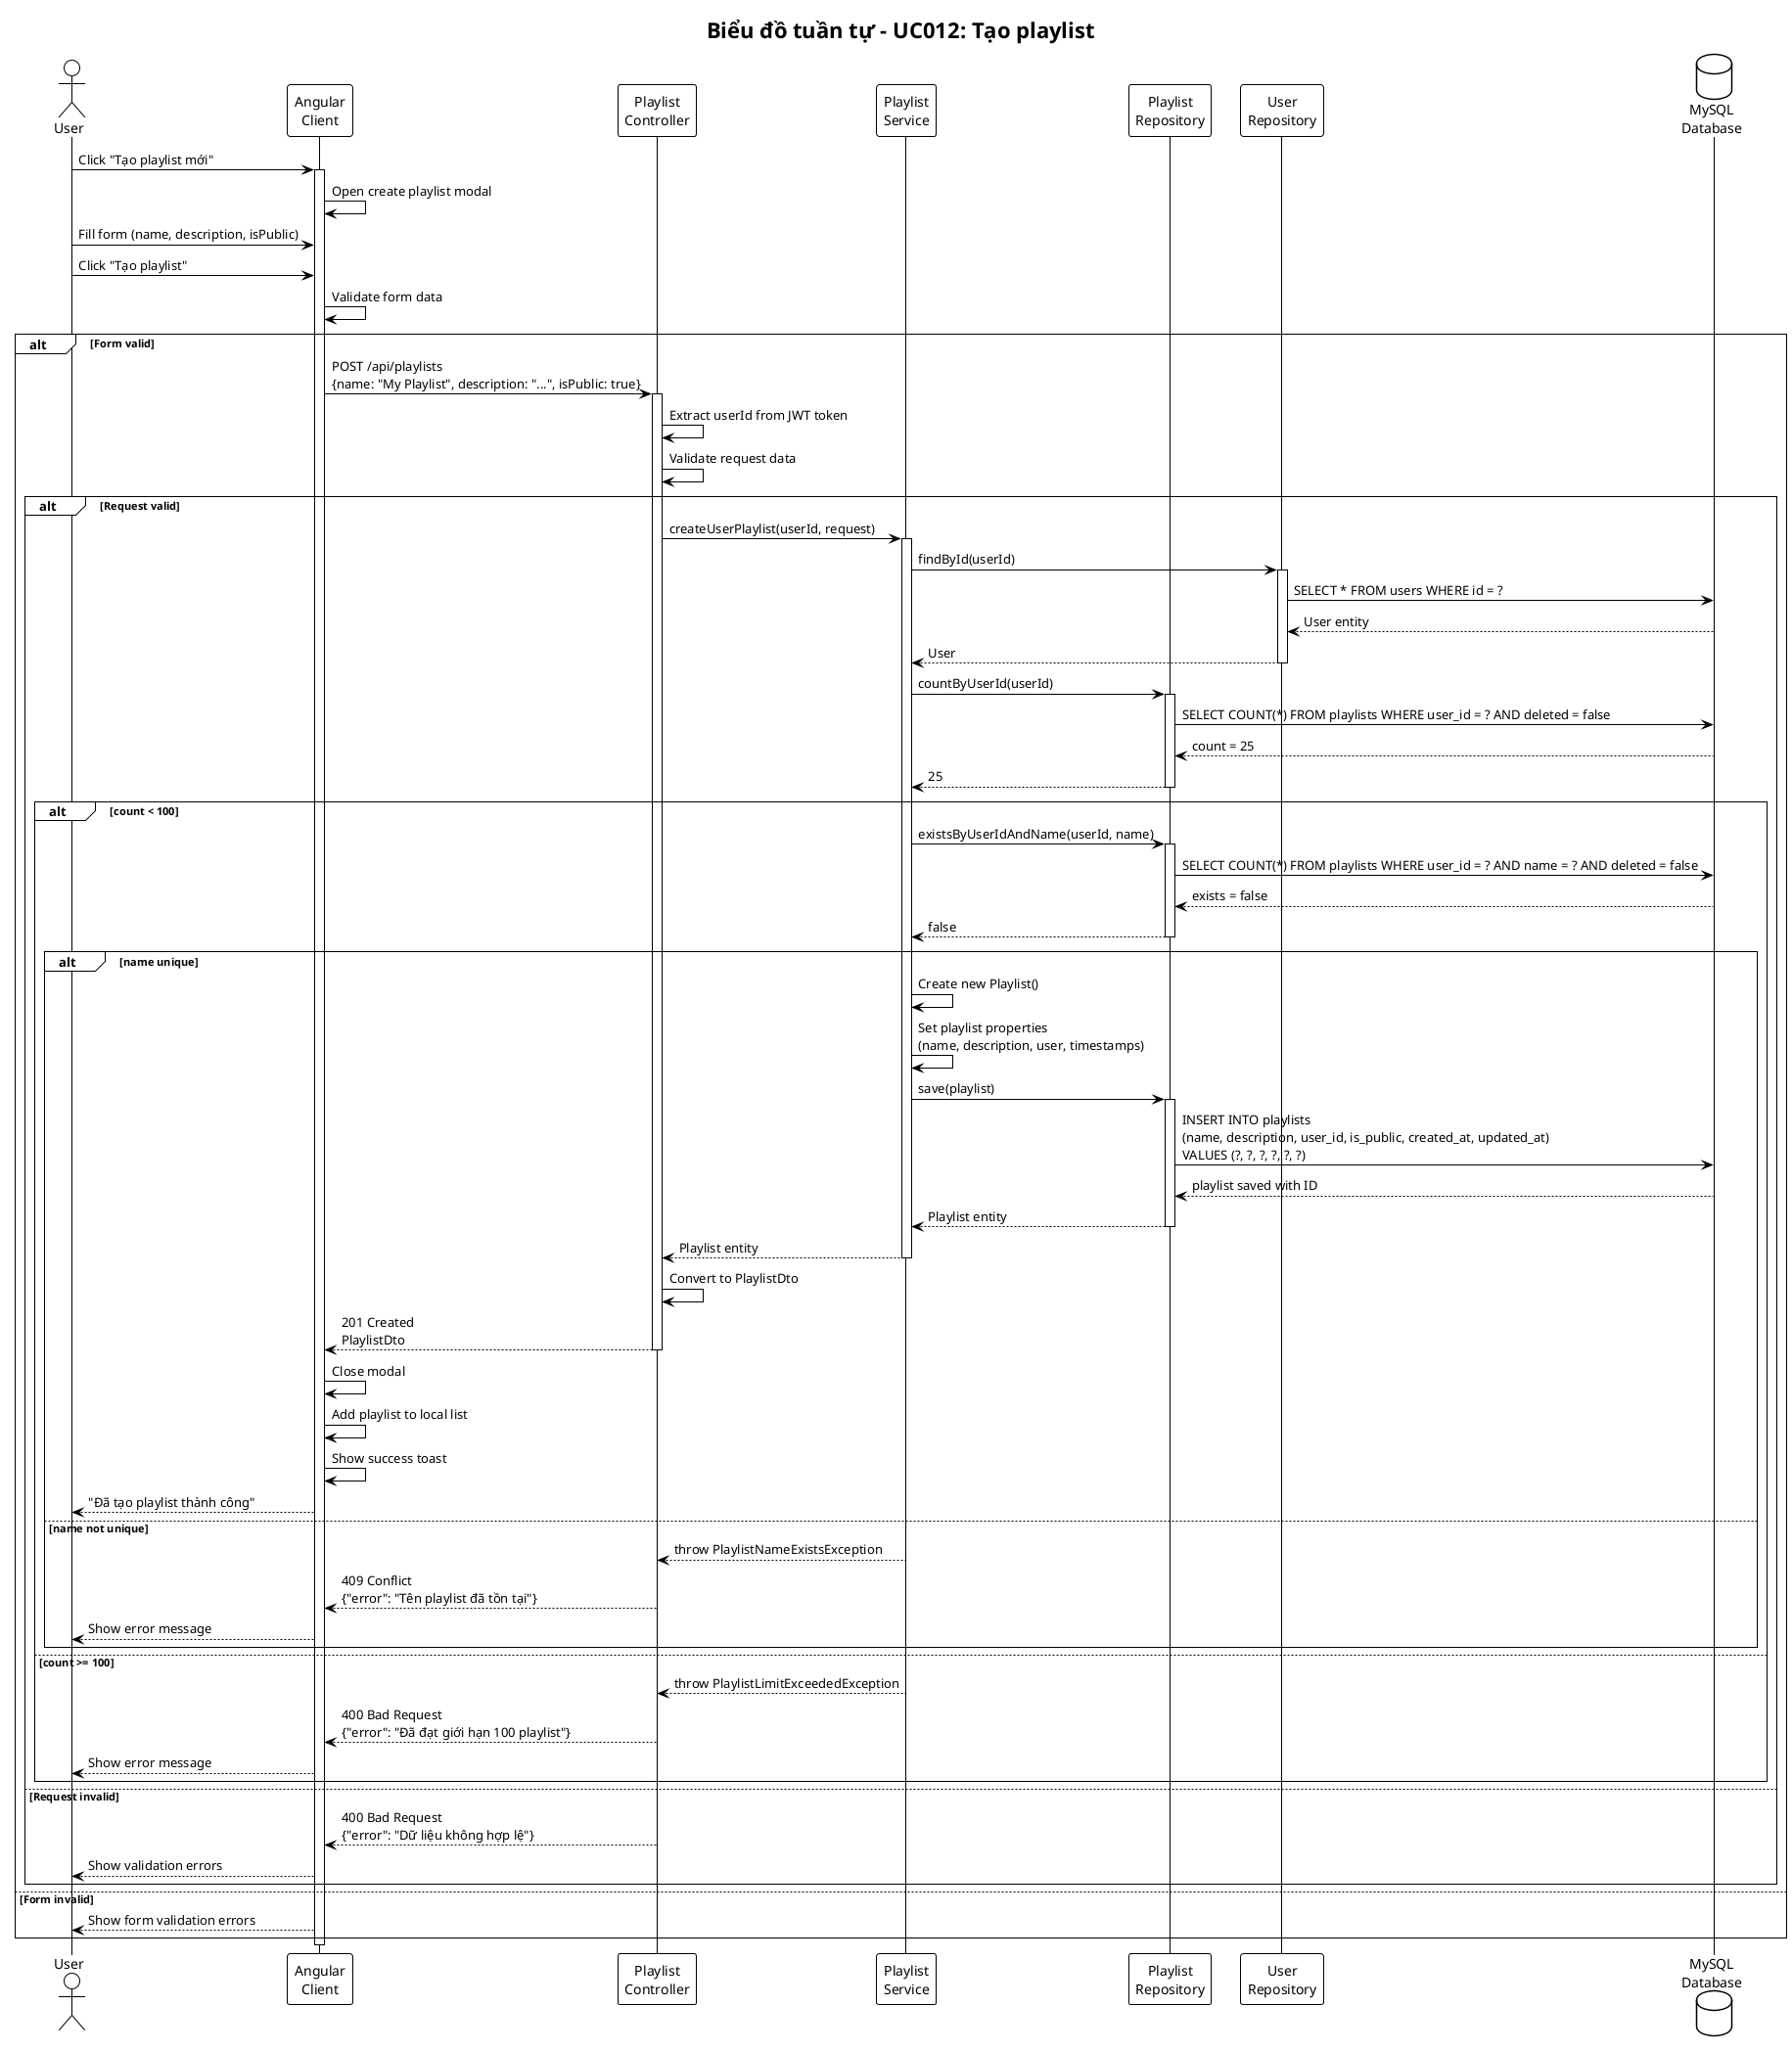 @startuml UC012-Sequence-Diagram-Tao-Playlist
!theme plain

title Biểu đồ tuần tự - UC012: Tạo playlist

actor User
participant "Angular\nClient" as Client
participant "Playlist\nController" as Controller
participant "Playlist\nService" as Service
participant "Playlist\nRepository" as PlaylistRepo
participant "User\nRepository" as UserRepo
database "MySQL\nDatabase" as DB

User -> Client: Click "Tạo playlist mới"
activate Client

Client -> Client: Open create playlist modal
User -> Client: Fill form (name, description, isPublic)
User -> Client: Click "Tạo playlist"

Client -> Client: Validate form data
alt Form valid
    Client -> Controller: POST /api/playlists\n{name: "My Playlist", description: "...", isPublic: true}
    activate Controller

    Controller -> Controller: Extract userId from JWT token
    Controller -> Controller: Validate request data

    alt Request valid
        Controller -> Service: createUserPlaylist(userId, request)
        activate Service

        ' Check if user exists
        Service -> UserRepo: findById(userId)
        activate UserRepo
        UserRepo -> DB: SELECT * FROM users WHERE id = ?
        DB --> UserRepo: User entity
        UserRepo --> Service: User
        deactivate UserRepo

        ' Check playlist count limit
        Service -> PlaylistRepo: countByUserId(userId)
        activate PlaylistRepo
        PlaylistRepo -> DB: SELECT COUNT(*) FROM playlists WHERE user_id = ? AND deleted = false
        DB --> PlaylistRepo: count = 25
        PlaylistRepo --> Service: 25
        deactivate PlaylistRepo

        alt count < 100
            ' Check name uniqueness
            Service -> PlaylistRepo: existsByUserIdAndName(userId, name)
            activate PlaylistRepo
            PlaylistRepo -> DB: SELECT COUNT(*) FROM playlists WHERE user_id = ? AND name = ? AND deleted = false
            DB --> PlaylistRepo: exists = false
            PlaylistRepo --> Service: false
            deactivate PlaylistRepo

            alt name unique
                ' Create playlist entity
                Service -> Service: Create new Playlist()
                Service -> Service: Set playlist properties\n(name, description, user, timestamps)

                ' Save to database
                Service -> PlaylistRepo: save(playlist)
                activate PlaylistRepo
                PlaylistRepo -> DB: INSERT INTO playlists\n(name, description, user_id, is_public, created_at, updated_at)\nVALUES (?, ?, ?, ?, ?, ?)
                DB --> PlaylistRepo: playlist saved with ID
                PlaylistRepo --> Service: Playlist entity
                deactivate PlaylistRepo

                Service --> Controller: Playlist entity
                deactivate Service

                Controller -> Controller: Convert to PlaylistDto
                Controller --> Client: 201 Created\nPlaylistDto
                deactivate Controller

                Client -> Client: Close modal
                Client -> Client: Add playlist to local list
                Client -> Client: Show success toast
                Client --> User: "Đã tạo playlist thành công"

            else name not unique
                Service --> Controller: throw PlaylistNameExistsException
                Controller --> Client: 409 Conflict\n{"error": "Tên playlist đã tồn tại"}
                Client --> User: Show error message
            end

        else count >= 100
            Service --> Controller: throw PlaylistLimitExceededException
            Controller --> Client: 400 Bad Request\n{"error": "Đã đạt giới hạn 100 playlist"}
            Client --> User: Show error message
        end

    else Request invalid
        Controller --> Client: 400 Bad Request\n{"error": "Dữ liệu không hợp lệ"}
        Client --> User: Show validation errors
    end

else Form invalid
    Client --> User: Show form validation errors
end

deactivate Client

@enduml
